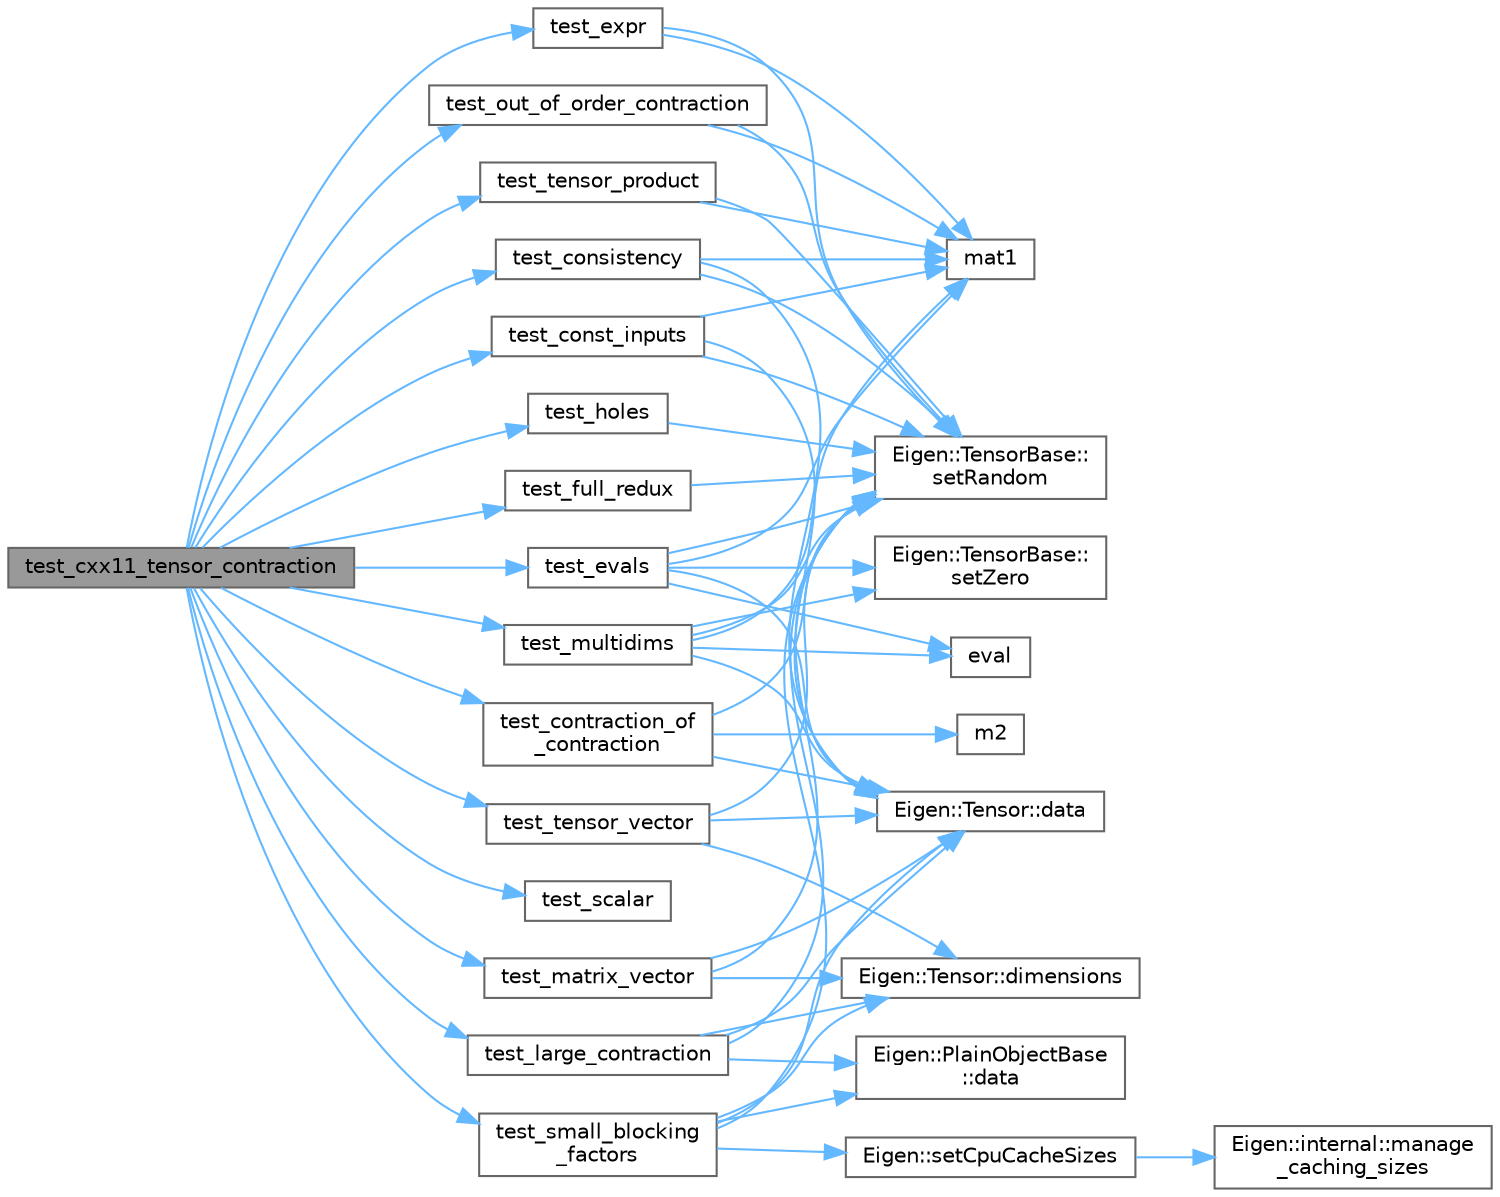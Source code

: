 digraph "test_cxx11_tensor_contraction"
{
 // LATEX_PDF_SIZE
  bgcolor="transparent";
  edge [fontname=Helvetica,fontsize=10,labelfontname=Helvetica,labelfontsize=10];
  node [fontname=Helvetica,fontsize=10,shape=box,height=0.2,width=0.4];
  rankdir="LR";
  Node1 [id="Node000001",label="test_cxx11_tensor_contraction",height=0.2,width=0.4,color="gray40", fillcolor="grey60", style="filled", fontcolor="black",tooltip=" "];
  Node1 -> Node2 [id="edge1_Node000001_Node000002",color="steelblue1",style="solid",tooltip=" "];
  Node2 [id="Node000002",label="test_consistency",height=0.2,width=0.4,color="grey40", fillcolor="white", style="filled",URL="$cxx11__tensor__contraction_8cpp.html#ae2e7656bf632de48466f766d35110e2b",tooltip=" "];
  Node2 -> Node3 [id="edge2_Node000002_Node000003",color="steelblue1",style="solid",tooltip=" "];
  Node3 [id="Node000003",label="Eigen::Tensor::data",height=0.2,width=0.4,color="grey40", fillcolor="white", style="filled",URL="$class_eigen_1_1_tensor.html#a85786e910919756b2aac8e785bd8fb95",tooltip=" "];
  Node2 -> Node4 [id="edge3_Node000002_Node000004",color="steelblue1",style="solid",tooltip=" "];
  Node4 [id="Node000004",label="mat1",height=0.2,width=0.4,color="grey40", fillcolor="white", style="filled",URL="$_tutorial___advanced_initialization___three_ways_8cpp.html#a41fdd9e057fe4da2425ee385b574be93",tooltip=" "];
  Node2 -> Node5 [id="edge4_Node000002_Node000005",color="steelblue1",style="solid",tooltip=" "];
  Node5 [id="Node000005",label="Eigen::TensorBase::\lsetRandom",height=0.2,width=0.4,color="grey40", fillcolor="white", style="filled",URL="$class_eigen_1_1_tensor_base.html#afdc88de9b71bae20bb0b59e261e9a6a4",tooltip=" "];
  Node1 -> Node6 [id="edge5_Node000001_Node000006",color="steelblue1",style="solid",tooltip=" "];
  Node6 [id="Node000006",label="test_const_inputs",height=0.2,width=0.4,color="grey40", fillcolor="white", style="filled",URL="$cxx11__tensor__contraction_8cpp.html#a5732a46bdeac51d163a27e8cfff38f53",tooltip=" "];
  Node6 -> Node3 [id="edge6_Node000006_Node000003",color="steelblue1",style="solid",tooltip=" "];
  Node6 -> Node4 [id="edge7_Node000006_Node000004",color="steelblue1",style="solid",tooltip=" "];
  Node6 -> Node5 [id="edge8_Node000006_Node000005",color="steelblue1",style="solid",tooltip=" "];
  Node1 -> Node7 [id="edge9_Node000001_Node000007",color="steelblue1",style="solid",tooltip=" "];
  Node7 [id="Node000007",label="test_contraction_of\l_contraction",height=0.2,width=0.4,color="grey40", fillcolor="white", style="filled",URL="$cxx11__tensor__contraction_8cpp.html#a5a72086aa1b7dafb5ae2da5d9d8fd048",tooltip=" "];
  Node7 -> Node3 [id="edge10_Node000007_Node000003",color="steelblue1",style="solid",tooltip=" "];
  Node7 -> Node8 [id="edge11_Node000007_Node000008",color="steelblue1",style="solid",tooltip=" "];
  Node8 [id="Node000008",label="m2",height=0.2,width=0.4,color="grey40", fillcolor="white", style="filled",URL="$_tutorial___map__using_8cpp.html#ab3a01b595d22393ace0d30d5fa299f76",tooltip=" "];
  Node7 -> Node5 [id="edge12_Node000007_Node000005",color="steelblue1",style="solid",tooltip=" "];
  Node1 -> Node9 [id="edge13_Node000001_Node000009",color="steelblue1",style="solid",tooltip=" "];
  Node9 [id="Node000009",label="test_evals",height=0.2,width=0.4,color="grey40", fillcolor="white", style="filled",URL="$cxx11__tensor__contraction_8cpp.html#adcb94764f52bbde64380390cf4fd000e",tooltip=" "];
  Node9 -> Node3 [id="edge14_Node000009_Node000003",color="steelblue1",style="solid",tooltip=" "];
  Node9 -> Node10 [id="edge15_Node000009_Node000010",color="steelblue1",style="solid",tooltip=" "];
  Node10 [id="Node000010",label="eval",height=0.2,width=0.4,color="grey40", fillcolor="white", style="filled",URL="$sparse__permutations_8cpp.html#abf03ad46cd5db5b4eabad69a86a13a6c",tooltip=" "];
  Node9 -> Node4 [id="edge16_Node000009_Node000004",color="steelblue1",style="solid",tooltip=" "];
  Node9 -> Node5 [id="edge17_Node000009_Node000005",color="steelblue1",style="solid",tooltip=" "];
  Node9 -> Node11 [id="edge18_Node000009_Node000011",color="steelblue1",style="solid",tooltip=" "];
  Node11 [id="Node000011",label="Eigen::TensorBase::\lsetZero",height=0.2,width=0.4,color="grey40", fillcolor="white", style="filled",URL="$class_eigen_1_1_tensor_base.html#a1f1c064e0cdcf84eb4bdef98e2db1772",tooltip=" "];
  Node1 -> Node12 [id="edge19_Node000001_Node000012",color="steelblue1",style="solid",tooltip=" "];
  Node12 [id="Node000012",label="test_expr",height=0.2,width=0.4,color="grey40", fillcolor="white", style="filled",URL="$cxx11__tensor__contraction_8cpp.html#a24562d137a56d6f05cef4aee9b252150",tooltip=" "];
  Node12 -> Node4 [id="edge20_Node000012_Node000004",color="steelblue1",style="solid",tooltip=" "];
  Node12 -> Node5 [id="edge21_Node000012_Node000005",color="steelblue1",style="solid",tooltip=" "];
  Node1 -> Node13 [id="edge22_Node000001_Node000013",color="steelblue1",style="solid",tooltip=" "];
  Node13 [id="Node000013",label="test_full_redux",height=0.2,width=0.4,color="grey40", fillcolor="white", style="filled",URL="$cxx11__tensor__contraction_8cpp.html#a4ffbd04c5d77679b54a62849b93e364a",tooltip=" "];
  Node13 -> Node5 [id="edge23_Node000013_Node000005",color="steelblue1",style="solid",tooltip=" "];
  Node1 -> Node14 [id="edge24_Node000001_Node000014",color="steelblue1",style="solid",tooltip=" "];
  Node14 [id="Node000014",label="test_holes",height=0.2,width=0.4,color="grey40", fillcolor="white", style="filled",URL="$cxx11__tensor__contraction_8cpp.html#a180557fa0cc63d9185ac5c2fb9370618",tooltip=" "];
  Node14 -> Node5 [id="edge25_Node000014_Node000005",color="steelblue1",style="solid",tooltip=" "];
  Node1 -> Node15 [id="edge26_Node000001_Node000015",color="steelblue1",style="solid",tooltip=" "];
  Node15 [id="Node000015",label="test_large_contraction",height=0.2,width=0.4,color="grey40", fillcolor="white", style="filled",URL="$cxx11__tensor__contraction_8cpp.html#a43cb5a71272f06c2242bb136c28f96fc",tooltip=" "];
  Node15 -> Node16 [id="edge27_Node000015_Node000016",color="steelblue1",style="solid",tooltip=" "];
  Node16 [id="Node000016",label="Eigen::PlainObjectBase\l::data",height=0.2,width=0.4,color="grey40", fillcolor="white", style="filled",URL="$class_eigen_1_1_plain_object_base.html#a322d4d48cc285b60e0dff100db522342",tooltip=" "];
  Node15 -> Node3 [id="edge28_Node000015_Node000003",color="steelblue1",style="solid",tooltip=" "];
  Node15 -> Node17 [id="edge29_Node000015_Node000017",color="steelblue1",style="solid",tooltip=" "];
  Node17 [id="Node000017",label="Eigen::Tensor::dimensions",height=0.2,width=0.4,color="grey40", fillcolor="white", style="filled",URL="$class_eigen_1_1_tensor.html#afcdacf58c5ed7c2266a98a27008e183d",tooltip=" "];
  Node15 -> Node5 [id="edge30_Node000015_Node000005",color="steelblue1",style="solid",tooltip=" "];
  Node1 -> Node18 [id="edge31_Node000001_Node000018",color="steelblue1",style="solid",tooltip=" "];
  Node18 [id="Node000018",label="test_matrix_vector",height=0.2,width=0.4,color="grey40", fillcolor="white", style="filled",URL="$cxx11__tensor__contraction_8cpp.html#a30dcaa987895240875af795879a576d6",tooltip=" "];
  Node18 -> Node3 [id="edge32_Node000018_Node000003",color="steelblue1",style="solid",tooltip=" "];
  Node18 -> Node17 [id="edge33_Node000018_Node000017",color="steelblue1",style="solid",tooltip=" "];
  Node18 -> Node5 [id="edge34_Node000018_Node000005",color="steelblue1",style="solid",tooltip=" "];
  Node1 -> Node19 [id="edge35_Node000001_Node000019",color="steelblue1",style="solid",tooltip=" "];
  Node19 [id="Node000019",label="test_multidims",height=0.2,width=0.4,color="grey40", fillcolor="white", style="filled",URL="$cxx11__tensor__contraction_8cpp.html#a8174817a4c085b756c9da2ccd14a13af",tooltip=" "];
  Node19 -> Node3 [id="edge36_Node000019_Node000003",color="steelblue1",style="solid",tooltip=" "];
  Node19 -> Node10 [id="edge37_Node000019_Node000010",color="steelblue1",style="solid",tooltip=" "];
  Node19 -> Node4 [id="edge38_Node000019_Node000004",color="steelblue1",style="solid",tooltip=" "];
  Node19 -> Node5 [id="edge39_Node000019_Node000005",color="steelblue1",style="solid",tooltip=" "];
  Node19 -> Node11 [id="edge40_Node000019_Node000011",color="steelblue1",style="solid",tooltip=" "];
  Node1 -> Node20 [id="edge41_Node000001_Node000020",color="steelblue1",style="solid",tooltip=" "];
  Node20 [id="Node000020",label="test_out_of_order_contraction",height=0.2,width=0.4,color="grey40", fillcolor="white", style="filled",URL="$cxx11__tensor__contraction_8cpp.html#aeed749ada807bb9f56b4467f1feb2fa5",tooltip=" "];
  Node20 -> Node4 [id="edge42_Node000020_Node000004",color="steelblue1",style="solid",tooltip=" "];
  Node20 -> Node5 [id="edge43_Node000020_Node000005",color="steelblue1",style="solid",tooltip=" "];
  Node1 -> Node21 [id="edge44_Node000001_Node000021",color="steelblue1",style="solid",tooltip=" "];
  Node21 [id="Node000021",label="test_scalar",height=0.2,width=0.4,color="grey40", fillcolor="white", style="filled",URL="$cxx11__tensor__contraction_8cpp.html#a92579872b75a68b6e771dc6d0e4f4f4c",tooltip=" "];
  Node1 -> Node22 [id="edge45_Node000001_Node000022",color="steelblue1",style="solid",tooltip=" "];
  Node22 [id="Node000022",label="test_small_blocking\l_factors",height=0.2,width=0.4,color="grey40", fillcolor="white", style="filled",URL="$cxx11__tensor__contraction_8cpp.html#a2563fb2c341a05edc0f5791ca946cf5c",tooltip=" "];
  Node22 -> Node16 [id="edge46_Node000022_Node000016",color="steelblue1",style="solid",tooltip=" "];
  Node22 -> Node3 [id="edge47_Node000022_Node000003",color="steelblue1",style="solid",tooltip=" "];
  Node22 -> Node17 [id="edge48_Node000022_Node000017",color="steelblue1",style="solid",tooltip=" "];
  Node22 -> Node23 [id="edge49_Node000022_Node000023",color="steelblue1",style="solid",tooltip=" "];
  Node23 [id="Node000023",label="Eigen::setCpuCacheSizes",height=0.2,width=0.4,color="grey40", fillcolor="white", style="filled",URL="$namespace_eigen.html#ae64421554aa0a4bf9258bafe3170102b",tooltip=" "];
  Node23 -> Node24 [id="edge50_Node000023_Node000024",color="steelblue1",style="solid",tooltip=" "];
  Node24 [id="Node000024",label="Eigen::internal::manage\l_caching_sizes",height=0.2,width=0.4,color="grey40", fillcolor="white", style="filled",URL="$namespace_eigen_1_1internal.html#aa32f9fb4cd20f86ef87d00db101e2f7c",tooltip=" "];
  Node22 -> Node5 [id="edge51_Node000022_Node000005",color="steelblue1",style="solid",tooltip=" "];
  Node1 -> Node25 [id="edge52_Node000001_Node000025",color="steelblue1",style="solid",tooltip=" "];
  Node25 [id="Node000025",label="test_tensor_product",height=0.2,width=0.4,color="grey40", fillcolor="white", style="filled",URL="$cxx11__tensor__contraction_8cpp.html#ad4cdaa30f2fb4b94416c1cefd0220958",tooltip=" "];
  Node25 -> Node4 [id="edge53_Node000025_Node000004",color="steelblue1",style="solid",tooltip=" "];
  Node25 -> Node5 [id="edge54_Node000025_Node000005",color="steelblue1",style="solid",tooltip=" "];
  Node1 -> Node26 [id="edge55_Node000001_Node000026",color="steelblue1",style="solid",tooltip=" "];
  Node26 [id="Node000026",label="test_tensor_vector",height=0.2,width=0.4,color="grey40", fillcolor="white", style="filled",URL="$cxx11__tensor__contraction_8cpp.html#a3238dfa1fecc073f7171c81ec70934ca",tooltip=" "];
  Node26 -> Node3 [id="edge56_Node000026_Node000003",color="steelblue1",style="solid",tooltip=" "];
  Node26 -> Node17 [id="edge57_Node000026_Node000017",color="steelblue1",style="solid",tooltip=" "];
  Node26 -> Node5 [id="edge58_Node000026_Node000005",color="steelblue1",style="solid",tooltip=" "];
}
